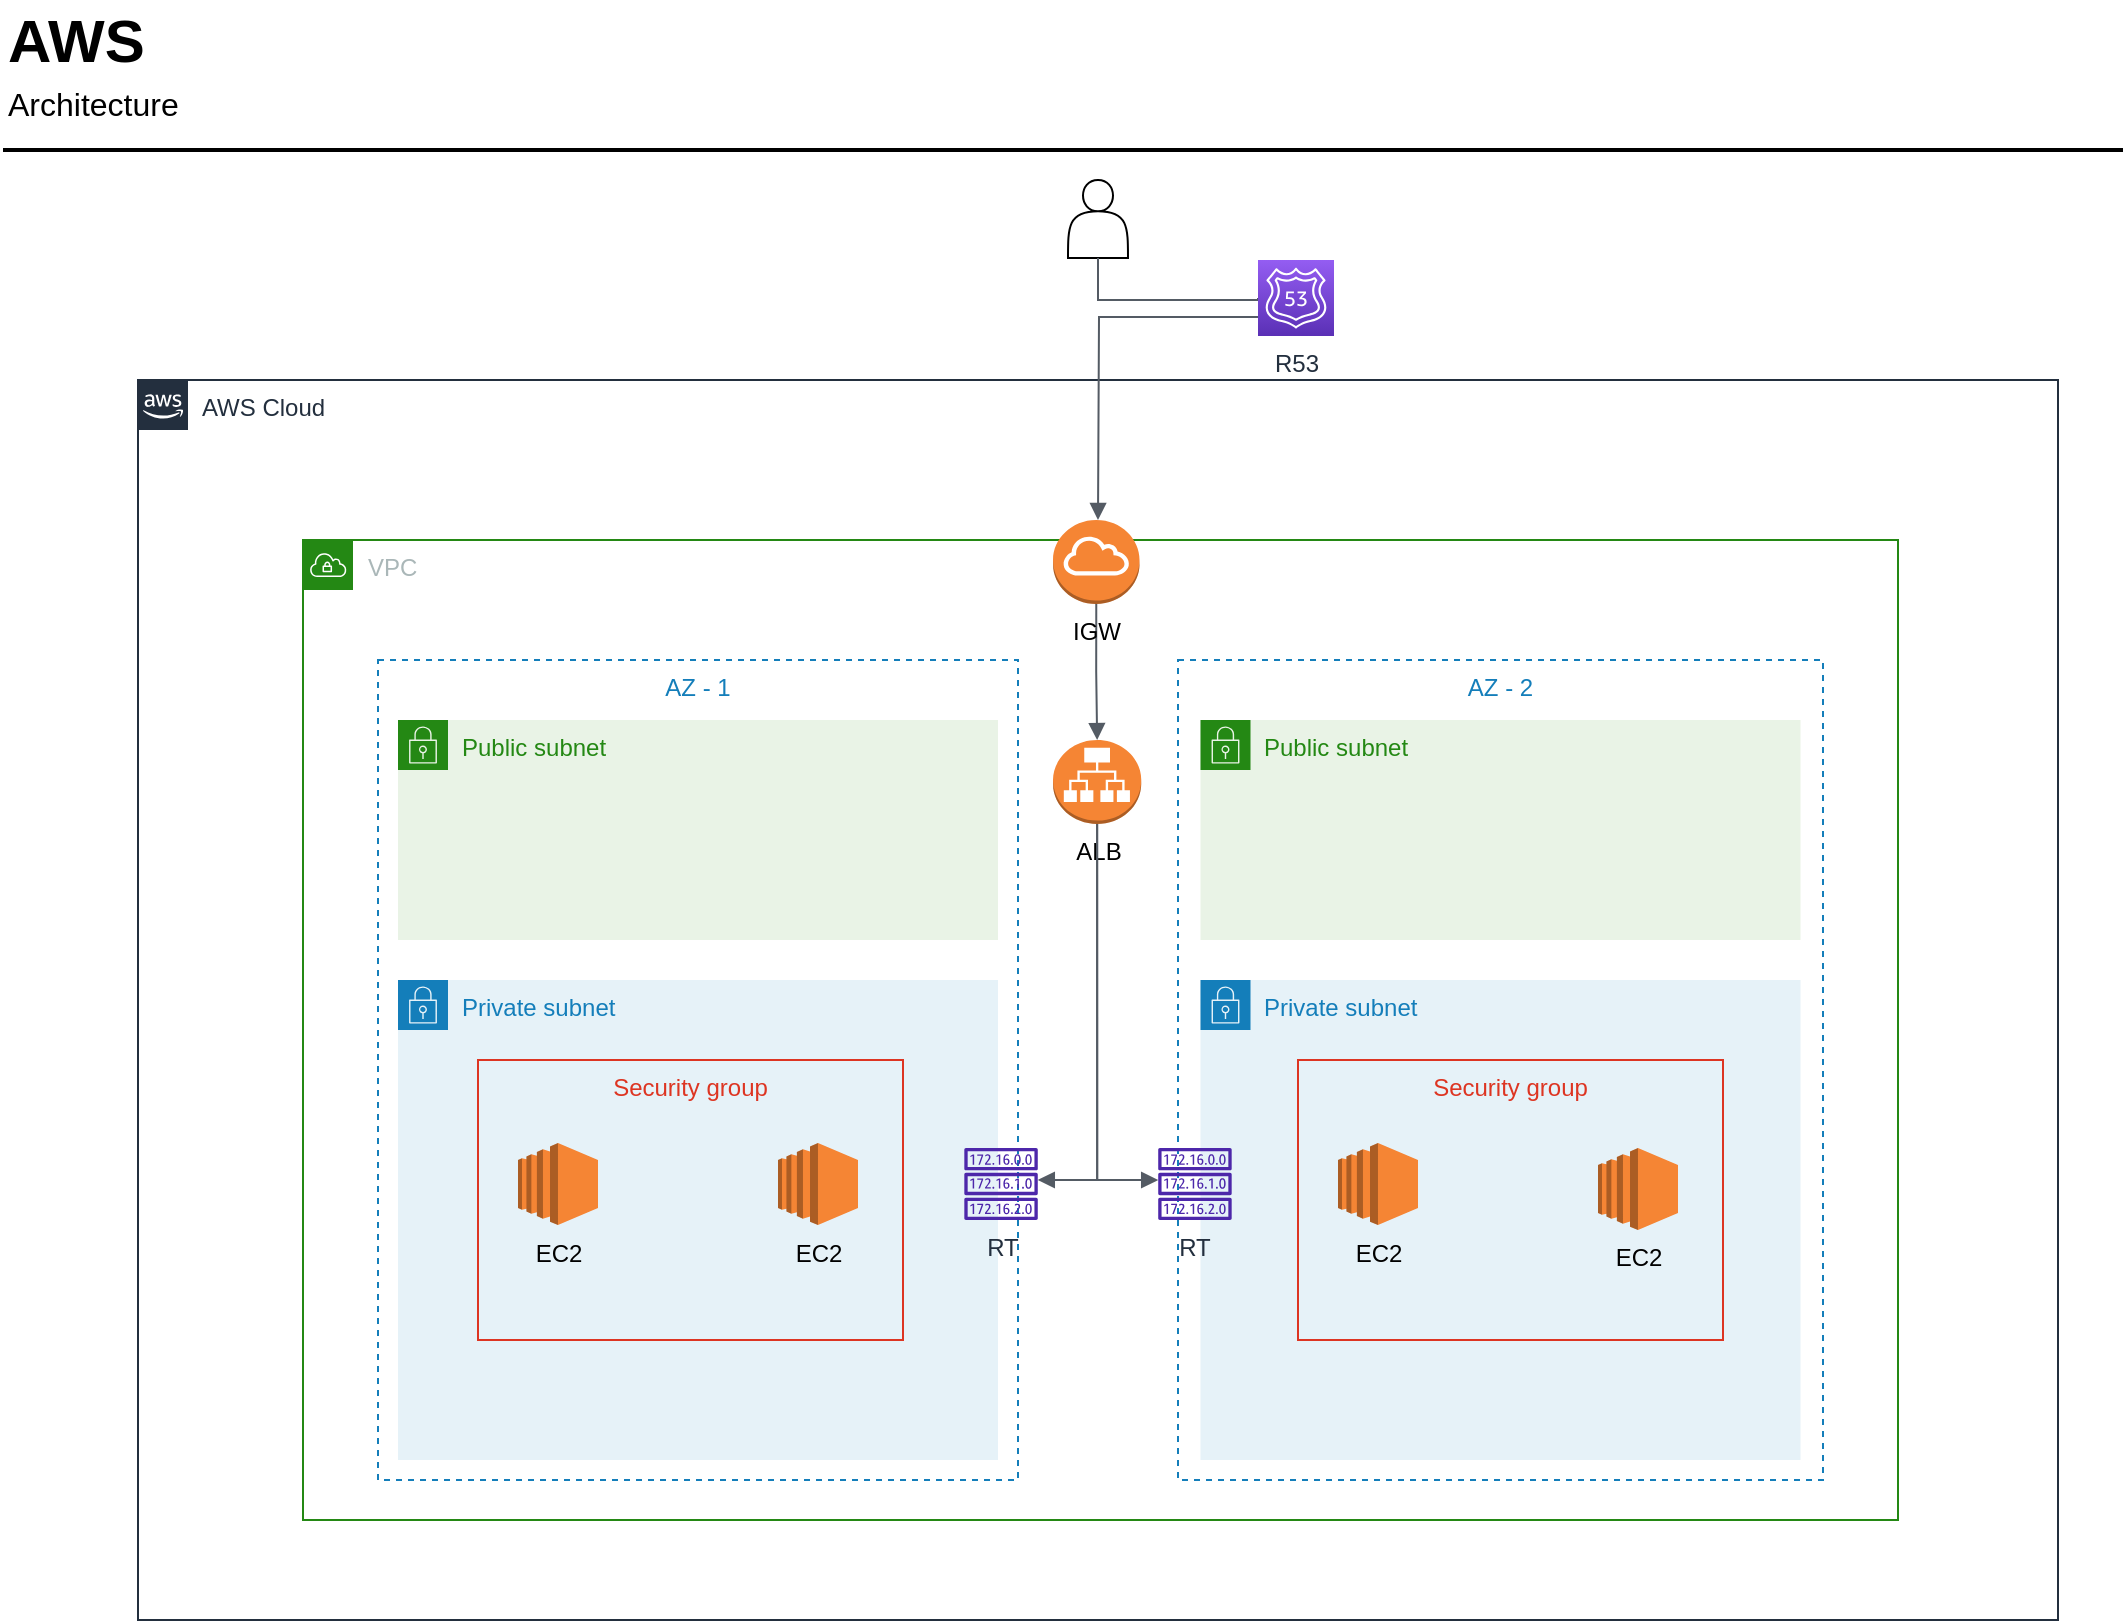 <mxfile version="20.2.2" type="github">
  <diagram id="Ht1M8jgEwFfnCIfOTk4-" name="Page-1">
    <mxGraphModel dx="1306" dy="781" grid="1" gridSize="10" guides="1" tooltips="1" connect="1" arrows="1" fold="1" page="1" pageScale="1" pageWidth="1169" pageHeight="827" math="0" shadow="0">
      <root>
        <mxCell id="0" />
        <mxCell id="1" parent="0" />
        <mxCell id="-QjtrjUzRDEMRZ5MF8oH-47" value="AWS" style="text;html=1;resizable=0;points=[];autosize=1;align=left;verticalAlign=top;spacingTop=-4;fontSize=30;fontStyle=1" parent="1" vertex="1">
          <mxGeometry x="52.5" y="10" width="90" height="40" as="geometry" />
        </mxCell>
        <mxCell id="-QjtrjUzRDEMRZ5MF8oH-48" value="Architecture" style="text;html=1;resizable=0;points=[];autosize=1;align=left;verticalAlign=top;spacingTop=-4;fontSize=16;" parent="1" vertex="1">
          <mxGeometry x="52.5" y="50" width="110" height="30" as="geometry" />
        </mxCell>
        <mxCell id="SCVMTBWpLvtzJIhz15lM-1" value="" style="line;strokeWidth=2;html=1;fontSize=14;" parent="1" vertex="1">
          <mxGeometry x="52.5" y="80" width="1060" height="10" as="geometry" />
        </mxCell>
        <mxCell id="GHpW76NrXh7rv0FX1-69-12" value="" style="shape=actor;whiteSpace=wrap;html=1;" vertex="1" parent="1">
          <mxGeometry x="585" y="100" width="30" height="39" as="geometry" />
        </mxCell>
        <mxCell id="GHpW76NrXh7rv0FX1-69-16" value="AWS Cloud" style="points=[[0,0],[0.25,0],[0.5,0],[0.75,0],[1,0],[1,0.25],[1,0.5],[1,0.75],[1,1],[0.75,1],[0.5,1],[0.25,1],[0,1],[0,0.75],[0,0.5],[0,0.25]];outlineConnect=0;gradientColor=none;html=1;whiteSpace=wrap;fontSize=12;fontStyle=0;container=1;pointerEvents=0;collapsible=0;recursiveResize=0;shape=mxgraph.aws4.group;grIcon=mxgraph.aws4.group_aws_cloud_alt;strokeColor=#232F3E;fillColor=none;verticalAlign=top;align=left;spacingLeft=30;fontColor=#232F3E;dashed=0;" vertex="1" parent="1">
          <mxGeometry x="120" y="200" width="960" height="620" as="geometry" />
        </mxCell>
        <mxCell id="GHpW76NrXh7rv0FX1-69-11" value="VPC" style="points=[[0,0],[0.25,0],[0.5,0],[0.75,0],[1,0],[1,0.25],[1,0.5],[1,0.75],[1,1],[0.75,1],[0.5,1],[0.25,1],[0,1],[0,0.75],[0,0.5],[0,0.25]];outlineConnect=0;gradientColor=none;html=1;whiteSpace=wrap;fontSize=12;fontStyle=0;container=1;pointerEvents=0;collapsible=0;recursiveResize=0;shape=mxgraph.aws4.group;grIcon=mxgraph.aws4.group_vpc;strokeColor=#248814;fillColor=none;verticalAlign=top;align=left;spacingLeft=30;fontColor=#AAB7B8;dashed=0;" vertex="1" parent="GHpW76NrXh7rv0FX1-69-16">
          <mxGeometry x="82.5" y="80" width="797.5" height="490" as="geometry" />
        </mxCell>
        <mxCell id="GHpW76NrXh7rv0FX1-69-20" value="AZ - 2" style="fillColor=none;strokeColor=#147EBA;dashed=1;verticalAlign=top;fontStyle=0;fontColor=#147EBA;" vertex="1" parent="GHpW76NrXh7rv0FX1-69-11">
          <mxGeometry x="437.5" y="60" width="322.5" height="410" as="geometry" />
        </mxCell>
        <mxCell id="GHpW76NrXh7rv0FX1-69-31" value="Private subnet" style="points=[[0,0],[0.25,0],[0.5,0],[0.75,0],[1,0],[1,0.25],[1,0.5],[1,0.75],[1,1],[0.75,1],[0.5,1],[0.25,1],[0,1],[0,0.75],[0,0.5],[0,0.25]];outlineConnect=0;gradientColor=none;html=1;whiteSpace=wrap;fontSize=12;fontStyle=0;container=1;pointerEvents=0;collapsible=0;recursiveResize=0;shape=mxgraph.aws4.group;grIcon=mxgraph.aws4.group_security_group;grStroke=0;strokeColor=#147EBA;fillColor=#E6F2F8;verticalAlign=top;align=left;spacingLeft=30;fontColor=#147EBA;dashed=0;" vertex="1" parent="GHpW76NrXh7rv0FX1-69-11">
          <mxGeometry x="448.75" y="220" width="300" height="240" as="geometry" />
        </mxCell>
        <mxCell id="GHpW76NrXh7rv0FX1-69-29" value="Public subnet" style="points=[[0,0],[0.25,0],[0.5,0],[0.75,0],[1,0],[1,0.25],[1,0.5],[1,0.75],[1,1],[0.75,1],[0.5,1],[0.25,1],[0,1],[0,0.75],[0,0.5],[0,0.25]];outlineConnect=0;gradientColor=none;html=1;whiteSpace=wrap;fontSize=12;fontStyle=0;container=1;pointerEvents=0;collapsible=0;recursiveResize=0;shape=mxgraph.aws4.group;grIcon=mxgraph.aws4.group_security_group;grStroke=0;strokeColor=#248814;fillColor=#E9F3E6;verticalAlign=top;align=left;spacingLeft=30;fontColor=#248814;dashed=0;" vertex="1" parent="GHpW76NrXh7rv0FX1-69-11">
          <mxGeometry x="448.75" y="90" width="300" height="110" as="geometry" />
        </mxCell>
        <mxCell id="GHpW76NrXh7rv0FX1-69-32" value="ALB" style="outlineConnect=0;dashed=0;verticalLabelPosition=bottom;verticalAlign=top;align=center;html=1;shape=mxgraph.aws3.application_load_balancer;fillColor=#F58534;gradientColor=none;" vertex="1" parent="GHpW76NrXh7rv0FX1-69-11">
          <mxGeometry x="375.01" y="100" width="44.12" height="42" as="geometry" />
        </mxCell>
        <mxCell id="GHpW76NrXh7rv0FX1-69-35" value="" style="edgeStyle=orthogonalEdgeStyle;html=1;endArrow=block;elbow=vertical;startArrow=none;endFill=1;strokeColor=#545B64;rounded=0;entryX=0.5;entryY=0;entryDx=0;entryDy=0;entryPerimeter=0;exitX=0.5;exitY=1;exitDx=0;exitDy=0;exitPerimeter=0;" edge="1" parent="GHpW76NrXh7rv0FX1-69-11" source="GHpW76NrXh7rv0FX1-69-22" target="GHpW76NrXh7rv0FX1-69-32">
          <mxGeometry width="100" relative="1" as="geometry">
            <mxPoint x="287.5" y="130" as="sourcePoint" />
            <mxPoint x="387.5" y="130" as="targetPoint" />
          </mxGeometry>
        </mxCell>
        <mxCell id="GHpW76NrXh7rv0FX1-69-38" value="" style="edgeStyle=orthogonalEdgeStyle;html=1;endArrow=block;elbow=vertical;startArrow=none;endFill=1;strokeColor=#545B64;rounded=0;exitX=0.5;exitY=1;exitDx=0;exitDy=0;exitPerimeter=0;" edge="1" parent="GHpW76NrXh7rv0FX1-69-11" source="GHpW76NrXh7rv0FX1-69-32" target="GHpW76NrXh7rv0FX1-69-34">
          <mxGeometry width="100" relative="1" as="geometry">
            <mxPoint x="287.5" y="130" as="sourcePoint" />
            <mxPoint x="387.5" y="130" as="targetPoint" />
            <Array as="points">
              <mxPoint x="397" y="320" />
            </Array>
          </mxGeometry>
        </mxCell>
        <mxCell id="GHpW76NrXh7rv0FX1-69-34" value="RT" style="sketch=0;outlineConnect=0;fontColor=#232F3E;gradientColor=none;fillColor=#4D27AA;strokeColor=none;dashed=0;verticalLabelPosition=bottom;verticalAlign=top;align=center;html=1;fontSize=12;fontStyle=0;aspect=fixed;pointerEvents=1;shape=mxgraph.aws4.route_table;" vertex="1" parent="GHpW76NrXh7rv0FX1-69-11">
          <mxGeometry x="427.5" y="304" width="36.95" height="36" as="geometry" />
        </mxCell>
        <mxCell id="GHpW76NrXh7rv0FX1-69-22" value="IGW" style="outlineConnect=0;dashed=0;verticalLabelPosition=bottom;verticalAlign=top;align=center;html=1;shape=mxgraph.aws3.internet_gateway;fillColor=#F58534;gradientColor=none;" vertex="1" parent="GHpW76NrXh7rv0FX1-69-11">
          <mxGeometry x="375.01" y="-10" width="43.25" height="42" as="geometry" />
        </mxCell>
        <mxCell id="GHpW76NrXh7rv0FX1-69-19" value="AZ - 1" style="fillColor=none;strokeColor=#147EBA;dashed=1;verticalAlign=top;fontStyle=0;fontColor=#147EBA;" vertex="1" parent="GHpW76NrXh7rv0FX1-69-11">
          <mxGeometry x="37.5" y="60" width="320" height="410" as="geometry" />
        </mxCell>
        <mxCell id="GHpW76NrXh7rv0FX1-69-27" value="Public subnet" style="points=[[0,0],[0.25,0],[0.5,0],[0.75,0],[1,0],[1,0.25],[1,0.5],[1,0.75],[1,1],[0.75,1],[0.5,1],[0.25,1],[0,1],[0,0.75],[0,0.5],[0,0.25]];outlineConnect=0;gradientColor=none;html=1;whiteSpace=wrap;fontSize=12;fontStyle=0;container=1;pointerEvents=0;collapsible=0;recursiveResize=0;shape=mxgraph.aws4.group;grIcon=mxgraph.aws4.group_security_group;grStroke=0;strokeColor=#248814;fillColor=#E9F3E6;verticalAlign=top;align=left;spacingLeft=30;fontColor=#248814;dashed=0;" vertex="1" parent="GHpW76NrXh7rv0FX1-69-11">
          <mxGeometry x="47.5" y="90" width="300" height="110" as="geometry" />
        </mxCell>
        <mxCell id="GHpW76NrXh7rv0FX1-69-25" value="Private subnet" style="points=[[0,0],[0.25,0],[0.5,0],[0.75,0],[1,0],[1,0.25],[1,0.5],[1,0.75],[1,1],[0.75,1],[0.5,1],[0.25,1],[0,1],[0,0.75],[0,0.5],[0,0.25]];outlineConnect=0;gradientColor=none;html=1;whiteSpace=wrap;fontSize=12;fontStyle=0;container=1;pointerEvents=0;collapsible=0;recursiveResize=0;shape=mxgraph.aws4.group;grIcon=mxgraph.aws4.group_security_group;grStroke=0;strokeColor=#147EBA;fillColor=#E6F2F8;verticalAlign=top;align=left;spacingLeft=30;fontColor=#147EBA;dashed=0;" vertex="1" parent="GHpW76NrXh7rv0FX1-69-11">
          <mxGeometry x="47.5" y="220" width="300" height="240" as="geometry" />
        </mxCell>
        <mxCell id="GHpW76NrXh7rv0FX1-69-40" value="EC2" style="outlineConnect=0;dashed=0;verticalLabelPosition=bottom;verticalAlign=top;align=center;html=1;shape=mxgraph.aws3.ec2;fillColor=#F58534;gradientColor=none;" vertex="1" parent="GHpW76NrXh7rv0FX1-69-25">
          <mxGeometry x="60" y="81.5" width="40" height="41" as="geometry" />
        </mxCell>
        <mxCell id="GHpW76NrXh7rv0FX1-69-33" value="RT" style="sketch=0;outlineConnect=0;fontColor=#232F3E;gradientColor=none;fillColor=#4D27AA;strokeColor=none;dashed=0;verticalLabelPosition=bottom;verticalAlign=top;align=center;html=1;fontSize=12;fontStyle=0;aspect=fixed;pointerEvents=1;shape=mxgraph.aws4.route_table;" vertex="1" parent="GHpW76NrXh7rv0FX1-69-11">
          <mxGeometry x="330.55" y="304" width="36.95" height="36" as="geometry" />
        </mxCell>
        <mxCell id="GHpW76NrXh7rv0FX1-69-37" value="" style="edgeStyle=orthogonalEdgeStyle;html=1;endArrow=block;elbow=vertical;startArrow=none;endFill=1;strokeColor=#545B64;rounded=0;exitX=0.5;exitY=1;exitDx=0;exitDy=0;exitPerimeter=0;" edge="1" parent="GHpW76NrXh7rv0FX1-69-11" source="GHpW76NrXh7rv0FX1-69-32" target="GHpW76NrXh7rv0FX1-69-33">
          <mxGeometry width="100" relative="1" as="geometry">
            <mxPoint x="287.5" y="160" as="sourcePoint" />
            <mxPoint x="387.5" y="160" as="targetPoint" />
            <Array as="points">
              <mxPoint x="397" y="320" />
            </Array>
          </mxGeometry>
        </mxCell>
        <mxCell id="GHpW76NrXh7rv0FX1-69-39" value="EC2" style="outlineConnect=0;dashed=0;verticalLabelPosition=bottom;verticalAlign=top;align=center;html=1;shape=mxgraph.aws3.ec2;fillColor=#F58534;gradientColor=none;" vertex="1" parent="GHpW76NrXh7rv0FX1-69-11">
          <mxGeometry x="237.5" y="301.5" width="40" height="41" as="geometry" />
        </mxCell>
        <mxCell id="GHpW76NrXh7rv0FX1-69-42" value="EC2" style="outlineConnect=0;dashed=0;verticalLabelPosition=bottom;verticalAlign=top;align=center;html=1;shape=mxgraph.aws3.ec2;fillColor=#F58534;gradientColor=none;" vertex="1" parent="GHpW76NrXh7rv0FX1-69-11">
          <mxGeometry x="517.5" y="301.5" width="40" height="41" as="geometry" />
        </mxCell>
        <mxCell id="GHpW76NrXh7rv0FX1-69-41" value="EC2" style="outlineConnect=0;dashed=0;verticalLabelPosition=bottom;verticalAlign=top;align=center;html=1;shape=mxgraph.aws3.ec2;fillColor=#F58534;gradientColor=none;" vertex="1" parent="GHpW76NrXh7rv0FX1-69-11">
          <mxGeometry x="647.5" y="304" width="40" height="41" as="geometry" />
        </mxCell>
        <mxCell id="GHpW76NrXh7rv0FX1-69-51" value="Security group" style="fillColor=none;strokeColor=#DD3522;verticalAlign=top;fontStyle=0;fontColor=#DD3522;" vertex="1" parent="GHpW76NrXh7rv0FX1-69-11">
          <mxGeometry x="87.5" y="260" width="212.5" height="140" as="geometry" />
        </mxCell>
        <mxCell id="GHpW76NrXh7rv0FX1-69-52" value="Security group" style="fillColor=none;strokeColor=#DD3522;verticalAlign=top;fontStyle=0;fontColor=#DD3522;" vertex="1" parent="GHpW76NrXh7rv0FX1-69-11">
          <mxGeometry x="497.5" y="260" width="212.5" height="140" as="geometry" />
        </mxCell>
        <mxCell id="GHpW76NrXh7rv0FX1-69-23" value="" style="edgeStyle=orthogonalEdgeStyle;html=1;endArrow=block;elbow=vertical;startArrow=none;endFill=1;strokeColor=#545B64;rounded=0;exitX=0;exitY=0.75;exitDx=0;exitDy=0;exitPerimeter=0;" edge="1" parent="1" source="GHpW76NrXh7rv0FX1-69-21">
          <mxGeometry width="100" relative="1" as="geometry">
            <mxPoint x="490" y="400" as="sourcePoint" />
            <mxPoint x="600" y="270" as="targetPoint" />
          </mxGeometry>
        </mxCell>
        <mxCell id="GHpW76NrXh7rv0FX1-69-46" value="" style="edgeStyle=orthogonalEdgeStyle;html=1;endArrow=none;elbow=vertical;startArrow=none;endFill=1;strokeColor=#545B64;rounded=0;exitX=0.5;exitY=1;exitDx=0;exitDy=0;entryX=0;entryY=0.5;entryDx=0;entryDy=0;entryPerimeter=0;" edge="1" parent="1" source="GHpW76NrXh7rv0FX1-69-12" target="GHpW76NrXh7rv0FX1-69-21">
          <mxGeometry width="100" relative="1" as="geometry">
            <mxPoint x="600" y="160" as="sourcePoint" />
            <mxPoint x="600" y="265" as="targetPoint" />
            <Array as="points">
              <mxPoint x="600" y="160" />
            </Array>
          </mxGeometry>
        </mxCell>
        <mxCell id="GHpW76NrXh7rv0FX1-69-21" value="R53" style="sketch=0;points=[[0,0,0],[0.25,0,0],[0.5,0,0],[0.75,0,0],[1,0,0],[0,1,0],[0.25,1,0],[0.5,1,0],[0.75,1,0],[1,1,0],[0,0.25,0],[0,0.5,0],[0,0.75,0],[1,0.25,0],[1,0.5,0],[1,0.75,0]];outlineConnect=0;fontColor=#232F3E;gradientColor=#945DF2;gradientDirection=north;fillColor=#5A30B5;strokeColor=#ffffff;dashed=0;verticalLabelPosition=bottom;verticalAlign=top;align=center;html=1;fontSize=12;fontStyle=0;aspect=fixed;shape=mxgraph.aws4.resourceIcon;resIcon=mxgraph.aws4.route_53;" vertex="1" parent="1">
          <mxGeometry x="680" y="140" width="38" height="38" as="geometry" />
        </mxCell>
      </root>
    </mxGraphModel>
  </diagram>
</mxfile>
